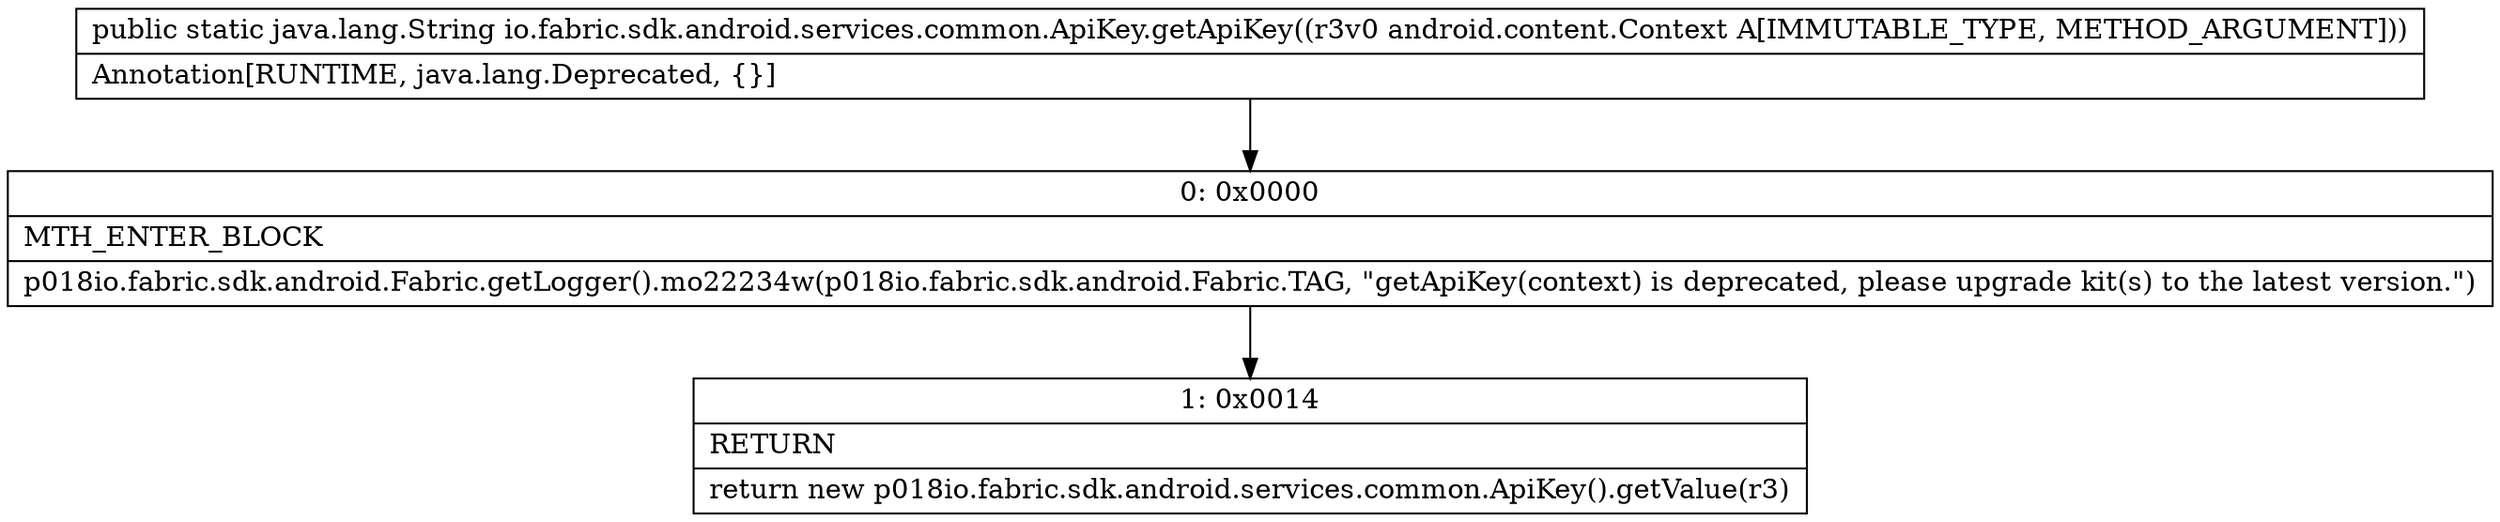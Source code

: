 digraph "CFG forio.fabric.sdk.android.services.common.ApiKey.getApiKey(Landroid\/content\/Context;)Ljava\/lang\/String;" {
Node_0 [shape=record,label="{0\:\ 0x0000|MTH_ENTER_BLOCK\l|p018io.fabric.sdk.android.Fabric.getLogger().mo22234w(p018io.fabric.sdk.android.Fabric.TAG, \"getApiKey(context) is deprecated, please upgrade kit(s) to the latest version.\")\l}"];
Node_1 [shape=record,label="{1\:\ 0x0014|RETURN\l|return new p018io.fabric.sdk.android.services.common.ApiKey().getValue(r3)\l}"];
MethodNode[shape=record,label="{public static java.lang.String io.fabric.sdk.android.services.common.ApiKey.getApiKey((r3v0 android.content.Context A[IMMUTABLE_TYPE, METHOD_ARGUMENT]))  | Annotation[RUNTIME, java.lang.Deprecated, \{\}]\l}"];
MethodNode -> Node_0;
Node_0 -> Node_1;
}

